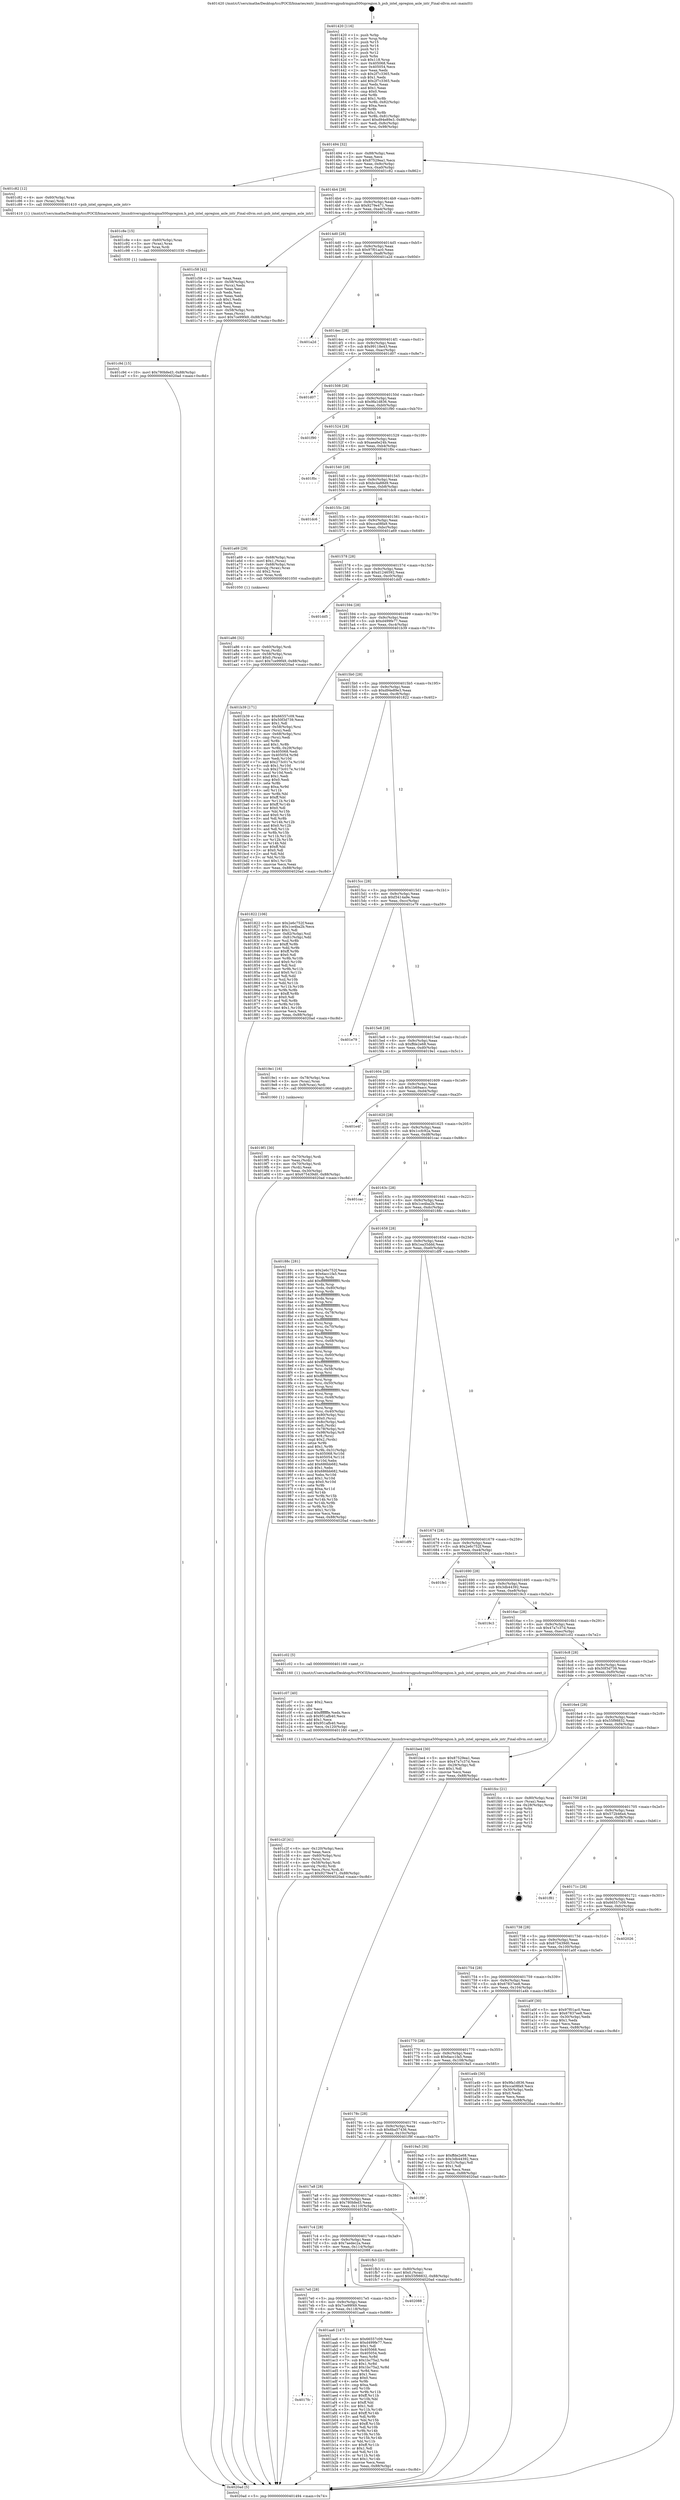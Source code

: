digraph "0x401420" {
  label = "0x401420 (/mnt/c/Users/mathe/Desktop/tcc/POCII/binaries/extr_linuxdriversgpudrmgma500opregion.h_psb_intel_opregion_asle_intr_Final-ollvm.out::main(0))"
  labelloc = "t"
  node[shape=record]

  Entry [label="",width=0.3,height=0.3,shape=circle,fillcolor=black,style=filled]
  "0x401494" [label="{
     0x401494 [32]\l
     | [instrs]\l
     &nbsp;&nbsp;0x401494 \<+6\>: mov -0x88(%rbp),%eax\l
     &nbsp;&nbsp;0x40149a \<+2\>: mov %eax,%ecx\l
     &nbsp;&nbsp;0x40149c \<+6\>: sub $0x87529ea1,%ecx\l
     &nbsp;&nbsp;0x4014a2 \<+6\>: mov %eax,-0x9c(%rbp)\l
     &nbsp;&nbsp;0x4014a8 \<+6\>: mov %ecx,-0xa0(%rbp)\l
     &nbsp;&nbsp;0x4014ae \<+6\>: je 0000000000401c82 \<main+0x862\>\l
  }"]
  "0x401c82" [label="{
     0x401c82 [12]\l
     | [instrs]\l
     &nbsp;&nbsp;0x401c82 \<+4\>: mov -0x60(%rbp),%rax\l
     &nbsp;&nbsp;0x401c86 \<+3\>: mov (%rax),%rdi\l
     &nbsp;&nbsp;0x401c89 \<+5\>: call 0000000000401410 \<psb_intel_opregion_asle_intr\>\l
     | [calls]\l
     &nbsp;&nbsp;0x401410 \{1\} (/mnt/c/Users/mathe/Desktop/tcc/POCII/binaries/extr_linuxdriversgpudrmgma500opregion.h_psb_intel_opregion_asle_intr_Final-ollvm.out::psb_intel_opregion_asle_intr)\l
  }"]
  "0x4014b4" [label="{
     0x4014b4 [28]\l
     | [instrs]\l
     &nbsp;&nbsp;0x4014b4 \<+5\>: jmp 00000000004014b9 \<main+0x99\>\l
     &nbsp;&nbsp;0x4014b9 \<+6\>: mov -0x9c(%rbp),%eax\l
     &nbsp;&nbsp;0x4014bf \<+5\>: sub $0x9279e471,%eax\l
     &nbsp;&nbsp;0x4014c4 \<+6\>: mov %eax,-0xa4(%rbp)\l
     &nbsp;&nbsp;0x4014ca \<+6\>: je 0000000000401c58 \<main+0x838\>\l
  }"]
  Exit [label="",width=0.3,height=0.3,shape=circle,fillcolor=black,style=filled,peripheries=2]
  "0x401c58" [label="{
     0x401c58 [42]\l
     | [instrs]\l
     &nbsp;&nbsp;0x401c58 \<+2\>: xor %eax,%eax\l
     &nbsp;&nbsp;0x401c5a \<+4\>: mov -0x58(%rbp),%rcx\l
     &nbsp;&nbsp;0x401c5e \<+2\>: mov (%rcx),%edx\l
     &nbsp;&nbsp;0x401c60 \<+2\>: mov %eax,%esi\l
     &nbsp;&nbsp;0x401c62 \<+2\>: sub %edx,%esi\l
     &nbsp;&nbsp;0x401c64 \<+2\>: mov %eax,%edx\l
     &nbsp;&nbsp;0x401c66 \<+3\>: sub $0x1,%edx\l
     &nbsp;&nbsp;0x401c69 \<+2\>: add %edx,%esi\l
     &nbsp;&nbsp;0x401c6b \<+2\>: sub %esi,%eax\l
     &nbsp;&nbsp;0x401c6d \<+4\>: mov -0x58(%rbp),%rcx\l
     &nbsp;&nbsp;0x401c71 \<+2\>: mov %eax,(%rcx)\l
     &nbsp;&nbsp;0x401c73 \<+10\>: movl $0x7ce99f49,-0x88(%rbp)\l
     &nbsp;&nbsp;0x401c7d \<+5\>: jmp 00000000004020ad \<main+0xc8d\>\l
  }"]
  "0x4014d0" [label="{
     0x4014d0 [28]\l
     | [instrs]\l
     &nbsp;&nbsp;0x4014d0 \<+5\>: jmp 00000000004014d5 \<main+0xb5\>\l
     &nbsp;&nbsp;0x4014d5 \<+6\>: mov -0x9c(%rbp),%eax\l
     &nbsp;&nbsp;0x4014db \<+5\>: sub $0x97f01ac0,%eax\l
     &nbsp;&nbsp;0x4014e0 \<+6\>: mov %eax,-0xa8(%rbp)\l
     &nbsp;&nbsp;0x4014e6 \<+6\>: je 0000000000401a2d \<main+0x60d\>\l
  }"]
  "0x401c9d" [label="{
     0x401c9d [15]\l
     | [instrs]\l
     &nbsp;&nbsp;0x401c9d \<+10\>: movl $0x780bfed3,-0x88(%rbp)\l
     &nbsp;&nbsp;0x401ca7 \<+5\>: jmp 00000000004020ad \<main+0xc8d\>\l
  }"]
  "0x401a2d" [label="{
     0x401a2d\l
  }", style=dashed]
  "0x4014ec" [label="{
     0x4014ec [28]\l
     | [instrs]\l
     &nbsp;&nbsp;0x4014ec \<+5\>: jmp 00000000004014f1 \<main+0xd1\>\l
     &nbsp;&nbsp;0x4014f1 \<+6\>: mov -0x9c(%rbp),%eax\l
     &nbsp;&nbsp;0x4014f7 \<+5\>: sub $0x99118e43,%eax\l
     &nbsp;&nbsp;0x4014fc \<+6\>: mov %eax,-0xac(%rbp)\l
     &nbsp;&nbsp;0x401502 \<+6\>: je 0000000000401d07 \<main+0x8e7\>\l
  }"]
  "0x401c8e" [label="{
     0x401c8e [15]\l
     | [instrs]\l
     &nbsp;&nbsp;0x401c8e \<+4\>: mov -0x60(%rbp),%rax\l
     &nbsp;&nbsp;0x401c92 \<+3\>: mov (%rax),%rax\l
     &nbsp;&nbsp;0x401c95 \<+3\>: mov %rax,%rdi\l
     &nbsp;&nbsp;0x401c98 \<+5\>: call 0000000000401030 \<free@plt\>\l
     | [calls]\l
     &nbsp;&nbsp;0x401030 \{1\} (unknown)\l
  }"]
  "0x401d07" [label="{
     0x401d07\l
  }", style=dashed]
  "0x401508" [label="{
     0x401508 [28]\l
     | [instrs]\l
     &nbsp;&nbsp;0x401508 \<+5\>: jmp 000000000040150d \<main+0xed\>\l
     &nbsp;&nbsp;0x40150d \<+6\>: mov -0x9c(%rbp),%eax\l
     &nbsp;&nbsp;0x401513 \<+5\>: sub $0x9fa1d836,%eax\l
     &nbsp;&nbsp;0x401518 \<+6\>: mov %eax,-0xb0(%rbp)\l
     &nbsp;&nbsp;0x40151e \<+6\>: je 0000000000401f90 \<main+0xb70\>\l
  }"]
  "0x401c2f" [label="{
     0x401c2f [41]\l
     | [instrs]\l
     &nbsp;&nbsp;0x401c2f \<+6\>: mov -0x120(%rbp),%ecx\l
     &nbsp;&nbsp;0x401c35 \<+3\>: imul %eax,%ecx\l
     &nbsp;&nbsp;0x401c38 \<+4\>: mov -0x60(%rbp),%rsi\l
     &nbsp;&nbsp;0x401c3c \<+3\>: mov (%rsi),%rsi\l
     &nbsp;&nbsp;0x401c3f \<+4\>: mov -0x58(%rbp),%rdi\l
     &nbsp;&nbsp;0x401c43 \<+3\>: movslq (%rdi),%rdi\l
     &nbsp;&nbsp;0x401c46 \<+3\>: mov %ecx,(%rsi,%rdi,4)\l
     &nbsp;&nbsp;0x401c49 \<+10\>: movl $0x9279e471,-0x88(%rbp)\l
     &nbsp;&nbsp;0x401c53 \<+5\>: jmp 00000000004020ad \<main+0xc8d\>\l
  }"]
  "0x401f90" [label="{
     0x401f90\l
  }", style=dashed]
  "0x401524" [label="{
     0x401524 [28]\l
     | [instrs]\l
     &nbsp;&nbsp;0x401524 \<+5\>: jmp 0000000000401529 \<main+0x109\>\l
     &nbsp;&nbsp;0x401529 \<+6\>: mov -0x9c(%rbp),%eax\l
     &nbsp;&nbsp;0x40152f \<+5\>: sub $0xaea6e24b,%eax\l
     &nbsp;&nbsp;0x401534 \<+6\>: mov %eax,-0xb4(%rbp)\l
     &nbsp;&nbsp;0x40153a \<+6\>: je 0000000000401f0c \<main+0xaec\>\l
  }"]
  "0x401c07" [label="{
     0x401c07 [40]\l
     | [instrs]\l
     &nbsp;&nbsp;0x401c07 \<+5\>: mov $0x2,%ecx\l
     &nbsp;&nbsp;0x401c0c \<+1\>: cltd\l
     &nbsp;&nbsp;0x401c0d \<+2\>: idiv %ecx\l
     &nbsp;&nbsp;0x401c0f \<+6\>: imul $0xfffffffe,%edx,%ecx\l
     &nbsp;&nbsp;0x401c15 \<+6\>: sub $0x951afb40,%ecx\l
     &nbsp;&nbsp;0x401c1b \<+3\>: add $0x1,%ecx\l
     &nbsp;&nbsp;0x401c1e \<+6\>: add $0x951afb40,%ecx\l
     &nbsp;&nbsp;0x401c24 \<+6\>: mov %ecx,-0x120(%rbp)\l
     &nbsp;&nbsp;0x401c2a \<+5\>: call 0000000000401160 \<next_i\>\l
     | [calls]\l
     &nbsp;&nbsp;0x401160 \{1\} (/mnt/c/Users/mathe/Desktop/tcc/POCII/binaries/extr_linuxdriversgpudrmgma500opregion.h_psb_intel_opregion_asle_intr_Final-ollvm.out::next_i)\l
  }"]
  "0x401f0c" [label="{
     0x401f0c\l
  }", style=dashed]
  "0x401540" [label="{
     0x401540 [28]\l
     | [instrs]\l
     &nbsp;&nbsp;0x401540 \<+5\>: jmp 0000000000401545 \<main+0x125\>\l
     &nbsp;&nbsp;0x401545 \<+6\>: mov -0x9c(%rbp),%eax\l
     &nbsp;&nbsp;0x40154b \<+5\>: sub $0xbc4a88d9,%eax\l
     &nbsp;&nbsp;0x401550 \<+6\>: mov %eax,-0xb8(%rbp)\l
     &nbsp;&nbsp;0x401556 \<+6\>: je 0000000000401dc6 \<main+0x9a6\>\l
  }"]
  "0x4017fc" [label="{
     0x4017fc\l
  }", style=dashed]
  "0x401dc6" [label="{
     0x401dc6\l
  }", style=dashed]
  "0x40155c" [label="{
     0x40155c [28]\l
     | [instrs]\l
     &nbsp;&nbsp;0x40155c \<+5\>: jmp 0000000000401561 \<main+0x141\>\l
     &nbsp;&nbsp;0x401561 \<+6\>: mov -0x9c(%rbp),%eax\l
     &nbsp;&nbsp;0x401567 \<+5\>: sub $0xcca08fa9,%eax\l
     &nbsp;&nbsp;0x40156c \<+6\>: mov %eax,-0xbc(%rbp)\l
     &nbsp;&nbsp;0x401572 \<+6\>: je 0000000000401a69 \<main+0x649\>\l
  }"]
  "0x401aa6" [label="{
     0x401aa6 [147]\l
     | [instrs]\l
     &nbsp;&nbsp;0x401aa6 \<+5\>: mov $0x66557c09,%eax\l
     &nbsp;&nbsp;0x401aab \<+5\>: mov $0xd499fe77,%ecx\l
     &nbsp;&nbsp;0x401ab0 \<+2\>: mov $0x1,%dl\l
     &nbsp;&nbsp;0x401ab2 \<+7\>: mov 0x405068,%esi\l
     &nbsp;&nbsp;0x401ab9 \<+7\>: mov 0x405054,%edi\l
     &nbsp;&nbsp;0x401ac0 \<+3\>: mov %esi,%r8d\l
     &nbsp;&nbsp;0x401ac3 \<+7\>: sub $0x1bc75a2,%r8d\l
     &nbsp;&nbsp;0x401aca \<+4\>: sub $0x1,%r8d\l
     &nbsp;&nbsp;0x401ace \<+7\>: add $0x1bc75a2,%r8d\l
     &nbsp;&nbsp;0x401ad5 \<+4\>: imul %r8d,%esi\l
     &nbsp;&nbsp;0x401ad9 \<+3\>: and $0x1,%esi\l
     &nbsp;&nbsp;0x401adc \<+3\>: cmp $0x0,%esi\l
     &nbsp;&nbsp;0x401adf \<+4\>: sete %r9b\l
     &nbsp;&nbsp;0x401ae3 \<+3\>: cmp $0xa,%edi\l
     &nbsp;&nbsp;0x401ae6 \<+4\>: setl %r10b\l
     &nbsp;&nbsp;0x401aea \<+3\>: mov %r9b,%r11b\l
     &nbsp;&nbsp;0x401aed \<+4\>: xor $0xff,%r11b\l
     &nbsp;&nbsp;0x401af1 \<+3\>: mov %r10b,%bl\l
     &nbsp;&nbsp;0x401af4 \<+3\>: xor $0xff,%bl\l
     &nbsp;&nbsp;0x401af7 \<+3\>: xor $0x1,%dl\l
     &nbsp;&nbsp;0x401afa \<+3\>: mov %r11b,%r14b\l
     &nbsp;&nbsp;0x401afd \<+4\>: and $0xff,%r14b\l
     &nbsp;&nbsp;0x401b01 \<+3\>: and %dl,%r9b\l
     &nbsp;&nbsp;0x401b04 \<+3\>: mov %bl,%r15b\l
     &nbsp;&nbsp;0x401b07 \<+4\>: and $0xff,%r15b\l
     &nbsp;&nbsp;0x401b0b \<+3\>: and %dl,%r10b\l
     &nbsp;&nbsp;0x401b0e \<+3\>: or %r9b,%r14b\l
     &nbsp;&nbsp;0x401b11 \<+3\>: or %r10b,%r15b\l
     &nbsp;&nbsp;0x401b14 \<+3\>: xor %r15b,%r14b\l
     &nbsp;&nbsp;0x401b17 \<+3\>: or %bl,%r11b\l
     &nbsp;&nbsp;0x401b1a \<+4\>: xor $0xff,%r11b\l
     &nbsp;&nbsp;0x401b1e \<+3\>: or $0x1,%dl\l
     &nbsp;&nbsp;0x401b21 \<+3\>: and %dl,%r11b\l
     &nbsp;&nbsp;0x401b24 \<+3\>: or %r11b,%r14b\l
     &nbsp;&nbsp;0x401b27 \<+4\>: test $0x1,%r14b\l
     &nbsp;&nbsp;0x401b2b \<+3\>: cmovne %ecx,%eax\l
     &nbsp;&nbsp;0x401b2e \<+6\>: mov %eax,-0x88(%rbp)\l
     &nbsp;&nbsp;0x401b34 \<+5\>: jmp 00000000004020ad \<main+0xc8d\>\l
  }"]
  "0x401a69" [label="{
     0x401a69 [29]\l
     | [instrs]\l
     &nbsp;&nbsp;0x401a69 \<+4\>: mov -0x68(%rbp),%rax\l
     &nbsp;&nbsp;0x401a6d \<+6\>: movl $0x1,(%rax)\l
     &nbsp;&nbsp;0x401a73 \<+4\>: mov -0x68(%rbp),%rax\l
     &nbsp;&nbsp;0x401a77 \<+3\>: movslq (%rax),%rax\l
     &nbsp;&nbsp;0x401a7a \<+4\>: shl $0x2,%rax\l
     &nbsp;&nbsp;0x401a7e \<+3\>: mov %rax,%rdi\l
     &nbsp;&nbsp;0x401a81 \<+5\>: call 0000000000401050 \<malloc@plt\>\l
     | [calls]\l
     &nbsp;&nbsp;0x401050 \{1\} (unknown)\l
  }"]
  "0x401578" [label="{
     0x401578 [28]\l
     | [instrs]\l
     &nbsp;&nbsp;0x401578 \<+5\>: jmp 000000000040157d \<main+0x15d\>\l
     &nbsp;&nbsp;0x40157d \<+6\>: mov -0x9c(%rbp),%eax\l
     &nbsp;&nbsp;0x401583 \<+5\>: sub $0xd1246592,%eax\l
     &nbsp;&nbsp;0x401588 \<+6\>: mov %eax,-0xc0(%rbp)\l
     &nbsp;&nbsp;0x40158e \<+6\>: je 0000000000401dd5 \<main+0x9b5\>\l
  }"]
  "0x4017e0" [label="{
     0x4017e0 [28]\l
     | [instrs]\l
     &nbsp;&nbsp;0x4017e0 \<+5\>: jmp 00000000004017e5 \<main+0x3c5\>\l
     &nbsp;&nbsp;0x4017e5 \<+6\>: mov -0x9c(%rbp),%eax\l
     &nbsp;&nbsp;0x4017eb \<+5\>: sub $0x7ce99f49,%eax\l
     &nbsp;&nbsp;0x4017f0 \<+6\>: mov %eax,-0x118(%rbp)\l
     &nbsp;&nbsp;0x4017f6 \<+6\>: je 0000000000401aa6 \<main+0x686\>\l
  }"]
  "0x401dd5" [label="{
     0x401dd5\l
  }", style=dashed]
  "0x401594" [label="{
     0x401594 [28]\l
     | [instrs]\l
     &nbsp;&nbsp;0x401594 \<+5\>: jmp 0000000000401599 \<main+0x179\>\l
     &nbsp;&nbsp;0x401599 \<+6\>: mov -0x9c(%rbp),%eax\l
     &nbsp;&nbsp;0x40159f \<+5\>: sub $0xd499fe77,%eax\l
     &nbsp;&nbsp;0x4015a4 \<+6\>: mov %eax,-0xc4(%rbp)\l
     &nbsp;&nbsp;0x4015aa \<+6\>: je 0000000000401b39 \<main+0x719\>\l
  }"]
  "0x402088" [label="{
     0x402088\l
  }", style=dashed]
  "0x401b39" [label="{
     0x401b39 [171]\l
     | [instrs]\l
     &nbsp;&nbsp;0x401b39 \<+5\>: mov $0x66557c09,%eax\l
     &nbsp;&nbsp;0x401b3e \<+5\>: mov $0x50f3d739,%ecx\l
     &nbsp;&nbsp;0x401b43 \<+2\>: mov $0x1,%dl\l
     &nbsp;&nbsp;0x401b45 \<+4\>: mov -0x58(%rbp),%rsi\l
     &nbsp;&nbsp;0x401b49 \<+2\>: mov (%rsi),%edi\l
     &nbsp;&nbsp;0x401b4b \<+4\>: mov -0x68(%rbp),%rsi\l
     &nbsp;&nbsp;0x401b4f \<+2\>: cmp (%rsi),%edi\l
     &nbsp;&nbsp;0x401b51 \<+4\>: setl %r8b\l
     &nbsp;&nbsp;0x401b55 \<+4\>: and $0x1,%r8b\l
     &nbsp;&nbsp;0x401b59 \<+4\>: mov %r8b,-0x29(%rbp)\l
     &nbsp;&nbsp;0x401b5d \<+7\>: mov 0x405068,%edi\l
     &nbsp;&nbsp;0x401b64 \<+8\>: mov 0x405054,%r9d\l
     &nbsp;&nbsp;0x401b6c \<+3\>: mov %edi,%r10d\l
     &nbsp;&nbsp;0x401b6f \<+7\>: add $0x273c017e,%r10d\l
     &nbsp;&nbsp;0x401b76 \<+4\>: sub $0x1,%r10d\l
     &nbsp;&nbsp;0x401b7a \<+7\>: sub $0x273c017e,%r10d\l
     &nbsp;&nbsp;0x401b81 \<+4\>: imul %r10d,%edi\l
     &nbsp;&nbsp;0x401b85 \<+3\>: and $0x1,%edi\l
     &nbsp;&nbsp;0x401b88 \<+3\>: cmp $0x0,%edi\l
     &nbsp;&nbsp;0x401b8b \<+4\>: sete %r8b\l
     &nbsp;&nbsp;0x401b8f \<+4\>: cmp $0xa,%r9d\l
     &nbsp;&nbsp;0x401b93 \<+4\>: setl %r11b\l
     &nbsp;&nbsp;0x401b97 \<+3\>: mov %r8b,%bl\l
     &nbsp;&nbsp;0x401b9a \<+3\>: xor $0xff,%bl\l
     &nbsp;&nbsp;0x401b9d \<+3\>: mov %r11b,%r14b\l
     &nbsp;&nbsp;0x401ba0 \<+4\>: xor $0xff,%r14b\l
     &nbsp;&nbsp;0x401ba4 \<+3\>: xor $0x0,%dl\l
     &nbsp;&nbsp;0x401ba7 \<+3\>: mov %bl,%r15b\l
     &nbsp;&nbsp;0x401baa \<+4\>: and $0x0,%r15b\l
     &nbsp;&nbsp;0x401bae \<+3\>: and %dl,%r8b\l
     &nbsp;&nbsp;0x401bb1 \<+3\>: mov %r14b,%r12b\l
     &nbsp;&nbsp;0x401bb4 \<+4\>: and $0x0,%r12b\l
     &nbsp;&nbsp;0x401bb8 \<+3\>: and %dl,%r11b\l
     &nbsp;&nbsp;0x401bbb \<+3\>: or %r8b,%r15b\l
     &nbsp;&nbsp;0x401bbe \<+3\>: or %r11b,%r12b\l
     &nbsp;&nbsp;0x401bc1 \<+3\>: xor %r12b,%r15b\l
     &nbsp;&nbsp;0x401bc4 \<+3\>: or %r14b,%bl\l
     &nbsp;&nbsp;0x401bc7 \<+3\>: xor $0xff,%bl\l
     &nbsp;&nbsp;0x401bca \<+3\>: or $0x0,%dl\l
     &nbsp;&nbsp;0x401bcd \<+2\>: and %dl,%bl\l
     &nbsp;&nbsp;0x401bcf \<+3\>: or %bl,%r15b\l
     &nbsp;&nbsp;0x401bd2 \<+4\>: test $0x1,%r15b\l
     &nbsp;&nbsp;0x401bd6 \<+3\>: cmovne %ecx,%eax\l
     &nbsp;&nbsp;0x401bd9 \<+6\>: mov %eax,-0x88(%rbp)\l
     &nbsp;&nbsp;0x401bdf \<+5\>: jmp 00000000004020ad \<main+0xc8d\>\l
  }"]
  "0x4015b0" [label="{
     0x4015b0 [28]\l
     | [instrs]\l
     &nbsp;&nbsp;0x4015b0 \<+5\>: jmp 00000000004015b5 \<main+0x195\>\l
     &nbsp;&nbsp;0x4015b5 \<+6\>: mov -0x9c(%rbp),%eax\l
     &nbsp;&nbsp;0x4015bb \<+5\>: sub $0xd94e89e3,%eax\l
     &nbsp;&nbsp;0x4015c0 \<+6\>: mov %eax,-0xc8(%rbp)\l
     &nbsp;&nbsp;0x4015c6 \<+6\>: je 0000000000401822 \<main+0x402\>\l
  }"]
  "0x4017c4" [label="{
     0x4017c4 [28]\l
     | [instrs]\l
     &nbsp;&nbsp;0x4017c4 \<+5\>: jmp 00000000004017c9 \<main+0x3a9\>\l
     &nbsp;&nbsp;0x4017c9 \<+6\>: mov -0x9c(%rbp),%eax\l
     &nbsp;&nbsp;0x4017cf \<+5\>: sub $0x7aedec2a,%eax\l
     &nbsp;&nbsp;0x4017d4 \<+6\>: mov %eax,-0x114(%rbp)\l
     &nbsp;&nbsp;0x4017da \<+6\>: je 0000000000402088 \<main+0xc68\>\l
  }"]
  "0x401822" [label="{
     0x401822 [106]\l
     | [instrs]\l
     &nbsp;&nbsp;0x401822 \<+5\>: mov $0x2e6c752f,%eax\l
     &nbsp;&nbsp;0x401827 \<+5\>: mov $0x1ce4ba2b,%ecx\l
     &nbsp;&nbsp;0x40182c \<+2\>: mov $0x1,%dl\l
     &nbsp;&nbsp;0x40182e \<+7\>: mov -0x82(%rbp),%sil\l
     &nbsp;&nbsp;0x401835 \<+7\>: mov -0x81(%rbp),%dil\l
     &nbsp;&nbsp;0x40183c \<+3\>: mov %sil,%r8b\l
     &nbsp;&nbsp;0x40183f \<+4\>: xor $0xff,%r8b\l
     &nbsp;&nbsp;0x401843 \<+3\>: mov %dil,%r9b\l
     &nbsp;&nbsp;0x401846 \<+4\>: xor $0xff,%r9b\l
     &nbsp;&nbsp;0x40184a \<+3\>: xor $0x0,%dl\l
     &nbsp;&nbsp;0x40184d \<+3\>: mov %r8b,%r10b\l
     &nbsp;&nbsp;0x401850 \<+4\>: and $0x0,%r10b\l
     &nbsp;&nbsp;0x401854 \<+3\>: and %dl,%sil\l
     &nbsp;&nbsp;0x401857 \<+3\>: mov %r9b,%r11b\l
     &nbsp;&nbsp;0x40185a \<+4\>: and $0x0,%r11b\l
     &nbsp;&nbsp;0x40185e \<+3\>: and %dl,%dil\l
     &nbsp;&nbsp;0x401861 \<+3\>: or %sil,%r10b\l
     &nbsp;&nbsp;0x401864 \<+3\>: or %dil,%r11b\l
     &nbsp;&nbsp;0x401867 \<+3\>: xor %r11b,%r10b\l
     &nbsp;&nbsp;0x40186a \<+3\>: or %r9b,%r8b\l
     &nbsp;&nbsp;0x40186d \<+4\>: xor $0xff,%r8b\l
     &nbsp;&nbsp;0x401871 \<+3\>: or $0x0,%dl\l
     &nbsp;&nbsp;0x401874 \<+3\>: and %dl,%r8b\l
     &nbsp;&nbsp;0x401877 \<+3\>: or %r8b,%r10b\l
     &nbsp;&nbsp;0x40187a \<+4\>: test $0x1,%r10b\l
     &nbsp;&nbsp;0x40187e \<+3\>: cmovne %ecx,%eax\l
     &nbsp;&nbsp;0x401881 \<+6\>: mov %eax,-0x88(%rbp)\l
     &nbsp;&nbsp;0x401887 \<+5\>: jmp 00000000004020ad \<main+0xc8d\>\l
  }"]
  "0x4015cc" [label="{
     0x4015cc [28]\l
     | [instrs]\l
     &nbsp;&nbsp;0x4015cc \<+5\>: jmp 00000000004015d1 \<main+0x1b1\>\l
     &nbsp;&nbsp;0x4015d1 \<+6\>: mov -0x9c(%rbp),%eax\l
     &nbsp;&nbsp;0x4015d7 \<+5\>: sub $0xf3414a9e,%eax\l
     &nbsp;&nbsp;0x4015dc \<+6\>: mov %eax,-0xcc(%rbp)\l
     &nbsp;&nbsp;0x4015e2 \<+6\>: je 0000000000401e79 \<main+0xa59\>\l
  }"]
  "0x4020ad" [label="{
     0x4020ad [5]\l
     | [instrs]\l
     &nbsp;&nbsp;0x4020ad \<+5\>: jmp 0000000000401494 \<main+0x74\>\l
  }"]
  "0x401420" [label="{
     0x401420 [116]\l
     | [instrs]\l
     &nbsp;&nbsp;0x401420 \<+1\>: push %rbp\l
     &nbsp;&nbsp;0x401421 \<+3\>: mov %rsp,%rbp\l
     &nbsp;&nbsp;0x401424 \<+2\>: push %r15\l
     &nbsp;&nbsp;0x401426 \<+2\>: push %r14\l
     &nbsp;&nbsp;0x401428 \<+2\>: push %r13\l
     &nbsp;&nbsp;0x40142a \<+2\>: push %r12\l
     &nbsp;&nbsp;0x40142c \<+1\>: push %rbx\l
     &nbsp;&nbsp;0x40142d \<+7\>: sub $0x118,%rsp\l
     &nbsp;&nbsp;0x401434 \<+7\>: mov 0x405068,%eax\l
     &nbsp;&nbsp;0x40143b \<+7\>: mov 0x405054,%ecx\l
     &nbsp;&nbsp;0x401442 \<+2\>: mov %eax,%edx\l
     &nbsp;&nbsp;0x401444 \<+6\>: sub $0x2f7c3365,%edx\l
     &nbsp;&nbsp;0x40144a \<+3\>: sub $0x1,%edx\l
     &nbsp;&nbsp;0x40144d \<+6\>: add $0x2f7c3365,%edx\l
     &nbsp;&nbsp;0x401453 \<+3\>: imul %edx,%eax\l
     &nbsp;&nbsp;0x401456 \<+3\>: and $0x1,%eax\l
     &nbsp;&nbsp;0x401459 \<+3\>: cmp $0x0,%eax\l
     &nbsp;&nbsp;0x40145c \<+4\>: sete %r8b\l
     &nbsp;&nbsp;0x401460 \<+4\>: and $0x1,%r8b\l
     &nbsp;&nbsp;0x401464 \<+7\>: mov %r8b,-0x82(%rbp)\l
     &nbsp;&nbsp;0x40146b \<+3\>: cmp $0xa,%ecx\l
     &nbsp;&nbsp;0x40146e \<+4\>: setl %r8b\l
     &nbsp;&nbsp;0x401472 \<+4\>: and $0x1,%r8b\l
     &nbsp;&nbsp;0x401476 \<+7\>: mov %r8b,-0x81(%rbp)\l
     &nbsp;&nbsp;0x40147d \<+10\>: movl $0xd94e89e3,-0x88(%rbp)\l
     &nbsp;&nbsp;0x401487 \<+6\>: mov %edi,-0x8c(%rbp)\l
     &nbsp;&nbsp;0x40148d \<+7\>: mov %rsi,-0x98(%rbp)\l
  }"]
  "0x401fb3" [label="{
     0x401fb3 [25]\l
     | [instrs]\l
     &nbsp;&nbsp;0x401fb3 \<+4\>: mov -0x80(%rbp),%rax\l
     &nbsp;&nbsp;0x401fb7 \<+6\>: movl $0x0,(%rax)\l
     &nbsp;&nbsp;0x401fbd \<+10\>: movl $0x55f98832,-0x88(%rbp)\l
     &nbsp;&nbsp;0x401fc7 \<+5\>: jmp 00000000004020ad \<main+0xc8d\>\l
  }"]
  "0x401e79" [label="{
     0x401e79\l
  }", style=dashed]
  "0x4015e8" [label="{
     0x4015e8 [28]\l
     | [instrs]\l
     &nbsp;&nbsp;0x4015e8 \<+5\>: jmp 00000000004015ed \<main+0x1cd\>\l
     &nbsp;&nbsp;0x4015ed \<+6\>: mov -0x9c(%rbp),%eax\l
     &nbsp;&nbsp;0x4015f3 \<+5\>: sub $0xffde2e68,%eax\l
     &nbsp;&nbsp;0x4015f8 \<+6\>: mov %eax,-0xd0(%rbp)\l
     &nbsp;&nbsp;0x4015fe \<+6\>: je 00000000004019e1 \<main+0x5c1\>\l
  }"]
  "0x4017a8" [label="{
     0x4017a8 [28]\l
     | [instrs]\l
     &nbsp;&nbsp;0x4017a8 \<+5\>: jmp 00000000004017ad \<main+0x38d\>\l
     &nbsp;&nbsp;0x4017ad \<+6\>: mov -0x9c(%rbp),%eax\l
     &nbsp;&nbsp;0x4017b3 \<+5\>: sub $0x780bfed3,%eax\l
     &nbsp;&nbsp;0x4017b8 \<+6\>: mov %eax,-0x110(%rbp)\l
     &nbsp;&nbsp;0x4017be \<+6\>: je 0000000000401fb3 \<main+0xb93\>\l
  }"]
  "0x4019e1" [label="{
     0x4019e1 [16]\l
     | [instrs]\l
     &nbsp;&nbsp;0x4019e1 \<+4\>: mov -0x78(%rbp),%rax\l
     &nbsp;&nbsp;0x4019e5 \<+3\>: mov (%rax),%rax\l
     &nbsp;&nbsp;0x4019e8 \<+4\>: mov 0x8(%rax),%rdi\l
     &nbsp;&nbsp;0x4019ec \<+5\>: call 0000000000401060 \<atoi@plt\>\l
     | [calls]\l
     &nbsp;&nbsp;0x401060 \{1\} (unknown)\l
  }"]
  "0x401604" [label="{
     0x401604 [28]\l
     | [instrs]\l
     &nbsp;&nbsp;0x401604 \<+5\>: jmp 0000000000401609 \<main+0x1e9\>\l
     &nbsp;&nbsp;0x401609 \<+6\>: mov -0x9c(%rbp),%eax\l
     &nbsp;&nbsp;0x40160f \<+5\>: sub $0x1b69aacc,%eax\l
     &nbsp;&nbsp;0x401614 \<+6\>: mov %eax,-0xd4(%rbp)\l
     &nbsp;&nbsp;0x40161a \<+6\>: je 0000000000401e4f \<main+0xa2f\>\l
  }"]
  "0x401f9f" [label="{
     0x401f9f\l
  }", style=dashed]
  "0x401e4f" [label="{
     0x401e4f\l
  }", style=dashed]
  "0x401620" [label="{
     0x401620 [28]\l
     | [instrs]\l
     &nbsp;&nbsp;0x401620 \<+5\>: jmp 0000000000401625 \<main+0x205\>\l
     &nbsp;&nbsp;0x401625 \<+6\>: mov -0x9c(%rbp),%eax\l
     &nbsp;&nbsp;0x40162b \<+5\>: sub $0x1ccfc92a,%eax\l
     &nbsp;&nbsp;0x401630 \<+6\>: mov %eax,-0xd8(%rbp)\l
     &nbsp;&nbsp;0x401636 \<+6\>: je 0000000000401cac \<main+0x88c\>\l
  }"]
  "0x401a86" [label="{
     0x401a86 [32]\l
     | [instrs]\l
     &nbsp;&nbsp;0x401a86 \<+4\>: mov -0x60(%rbp),%rdi\l
     &nbsp;&nbsp;0x401a8a \<+3\>: mov %rax,(%rdi)\l
     &nbsp;&nbsp;0x401a8d \<+4\>: mov -0x58(%rbp),%rax\l
     &nbsp;&nbsp;0x401a91 \<+6\>: movl $0x0,(%rax)\l
     &nbsp;&nbsp;0x401a97 \<+10\>: movl $0x7ce99f49,-0x88(%rbp)\l
     &nbsp;&nbsp;0x401aa1 \<+5\>: jmp 00000000004020ad \<main+0xc8d\>\l
  }"]
  "0x401cac" [label="{
     0x401cac\l
  }", style=dashed]
  "0x40163c" [label="{
     0x40163c [28]\l
     | [instrs]\l
     &nbsp;&nbsp;0x40163c \<+5\>: jmp 0000000000401641 \<main+0x221\>\l
     &nbsp;&nbsp;0x401641 \<+6\>: mov -0x9c(%rbp),%eax\l
     &nbsp;&nbsp;0x401647 \<+5\>: sub $0x1ce4ba2b,%eax\l
     &nbsp;&nbsp;0x40164c \<+6\>: mov %eax,-0xdc(%rbp)\l
     &nbsp;&nbsp;0x401652 \<+6\>: je 000000000040188c \<main+0x46c\>\l
  }"]
  "0x4019f1" [label="{
     0x4019f1 [30]\l
     | [instrs]\l
     &nbsp;&nbsp;0x4019f1 \<+4\>: mov -0x70(%rbp),%rdi\l
     &nbsp;&nbsp;0x4019f5 \<+2\>: mov %eax,(%rdi)\l
     &nbsp;&nbsp;0x4019f7 \<+4\>: mov -0x70(%rbp),%rdi\l
     &nbsp;&nbsp;0x4019fb \<+2\>: mov (%rdi),%eax\l
     &nbsp;&nbsp;0x4019fd \<+3\>: mov %eax,-0x30(%rbp)\l
     &nbsp;&nbsp;0x401a00 \<+10\>: movl $0x675439d0,-0x88(%rbp)\l
     &nbsp;&nbsp;0x401a0a \<+5\>: jmp 00000000004020ad \<main+0xc8d\>\l
  }"]
  "0x40188c" [label="{
     0x40188c [281]\l
     | [instrs]\l
     &nbsp;&nbsp;0x40188c \<+5\>: mov $0x2e6c752f,%eax\l
     &nbsp;&nbsp;0x401891 \<+5\>: mov $0x6acc1fa5,%ecx\l
     &nbsp;&nbsp;0x401896 \<+3\>: mov %rsp,%rdx\l
     &nbsp;&nbsp;0x401899 \<+4\>: add $0xfffffffffffffff0,%rdx\l
     &nbsp;&nbsp;0x40189d \<+3\>: mov %rdx,%rsp\l
     &nbsp;&nbsp;0x4018a0 \<+4\>: mov %rdx,-0x80(%rbp)\l
     &nbsp;&nbsp;0x4018a4 \<+3\>: mov %rsp,%rdx\l
     &nbsp;&nbsp;0x4018a7 \<+4\>: add $0xfffffffffffffff0,%rdx\l
     &nbsp;&nbsp;0x4018ab \<+3\>: mov %rdx,%rsp\l
     &nbsp;&nbsp;0x4018ae \<+3\>: mov %rsp,%rsi\l
     &nbsp;&nbsp;0x4018b1 \<+4\>: add $0xfffffffffffffff0,%rsi\l
     &nbsp;&nbsp;0x4018b5 \<+3\>: mov %rsi,%rsp\l
     &nbsp;&nbsp;0x4018b8 \<+4\>: mov %rsi,-0x78(%rbp)\l
     &nbsp;&nbsp;0x4018bc \<+3\>: mov %rsp,%rsi\l
     &nbsp;&nbsp;0x4018bf \<+4\>: add $0xfffffffffffffff0,%rsi\l
     &nbsp;&nbsp;0x4018c3 \<+3\>: mov %rsi,%rsp\l
     &nbsp;&nbsp;0x4018c6 \<+4\>: mov %rsi,-0x70(%rbp)\l
     &nbsp;&nbsp;0x4018ca \<+3\>: mov %rsp,%rsi\l
     &nbsp;&nbsp;0x4018cd \<+4\>: add $0xfffffffffffffff0,%rsi\l
     &nbsp;&nbsp;0x4018d1 \<+3\>: mov %rsi,%rsp\l
     &nbsp;&nbsp;0x4018d4 \<+4\>: mov %rsi,-0x68(%rbp)\l
     &nbsp;&nbsp;0x4018d8 \<+3\>: mov %rsp,%rsi\l
     &nbsp;&nbsp;0x4018db \<+4\>: add $0xfffffffffffffff0,%rsi\l
     &nbsp;&nbsp;0x4018df \<+3\>: mov %rsi,%rsp\l
     &nbsp;&nbsp;0x4018e2 \<+4\>: mov %rsi,-0x60(%rbp)\l
     &nbsp;&nbsp;0x4018e6 \<+3\>: mov %rsp,%rsi\l
     &nbsp;&nbsp;0x4018e9 \<+4\>: add $0xfffffffffffffff0,%rsi\l
     &nbsp;&nbsp;0x4018ed \<+3\>: mov %rsi,%rsp\l
     &nbsp;&nbsp;0x4018f0 \<+4\>: mov %rsi,-0x58(%rbp)\l
     &nbsp;&nbsp;0x4018f4 \<+3\>: mov %rsp,%rsi\l
     &nbsp;&nbsp;0x4018f7 \<+4\>: add $0xfffffffffffffff0,%rsi\l
     &nbsp;&nbsp;0x4018fb \<+3\>: mov %rsi,%rsp\l
     &nbsp;&nbsp;0x4018fe \<+4\>: mov %rsi,-0x50(%rbp)\l
     &nbsp;&nbsp;0x401902 \<+3\>: mov %rsp,%rsi\l
     &nbsp;&nbsp;0x401905 \<+4\>: add $0xfffffffffffffff0,%rsi\l
     &nbsp;&nbsp;0x401909 \<+3\>: mov %rsi,%rsp\l
     &nbsp;&nbsp;0x40190c \<+4\>: mov %rsi,-0x48(%rbp)\l
     &nbsp;&nbsp;0x401910 \<+3\>: mov %rsp,%rsi\l
     &nbsp;&nbsp;0x401913 \<+4\>: add $0xfffffffffffffff0,%rsi\l
     &nbsp;&nbsp;0x401917 \<+3\>: mov %rsi,%rsp\l
     &nbsp;&nbsp;0x40191a \<+4\>: mov %rsi,-0x40(%rbp)\l
     &nbsp;&nbsp;0x40191e \<+4\>: mov -0x80(%rbp),%rsi\l
     &nbsp;&nbsp;0x401922 \<+6\>: movl $0x0,(%rsi)\l
     &nbsp;&nbsp;0x401928 \<+6\>: mov -0x8c(%rbp),%edi\l
     &nbsp;&nbsp;0x40192e \<+2\>: mov %edi,(%rdx)\l
     &nbsp;&nbsp;0x401930 \<+4\>: mov -0x78(%rbp),%rsi\l
     &nbsp;&nbsp;0x401934 \<+7\>: mov -0x98(%rbp),%r8\l
     &nbsp;&nbsp;0x40193b \<+3\>: mov %r8,(%rsi)\l
     &nbsp;&nbsp;0x40193e \<+3\>: cmpl $0x2,(%rdx)\l
     &nbsp;&nbsp;0x401941 \<+4\>: setne %r9b\l
     &nbsp;&nbsp;0x401945 \<+4\>: and $0x1,%r9b\l
     &nbsp;&nbsp;0x401949 \<+4\>: mov %r9b,-0x31(%rbp)\l
     &nbsp;&nbsp;0x40194d \<+8\>: mov 0x405068,%r10d\l
     &nbsp;&nbsp;0x401955 \<+8\>: mov 0x405054,%r11d\l
     &nbsp;&nbsp;0x40195d \<+3\>: mov %r10d,%ebx\l
     &nbsp;&nbsp;0x401960 \<+6\>: add $0x686bb682,%ebx\l
     &nbsp;&nbsp;0x401966 \<+3\>: sub $0x1,%ebx\l
     &nbsp;&nbsp;0x401969 \<+6\>: sub $0x686bb682,%ebx\l
     &nbsp;&nbsp;0x40196f \<+4\>: imul %ebx,%r10d\l
     &nbsp;&nbsp;0x401973 \<+4\>: and $0x1,%r10d\l
     &nbsp;&nbsp;0x401977 \<+4\>: cmp $0x0,%r10d\l
     &nbsp;&nbsp;0x40197b \<+4\>: sete %r9b\l
     &nbsp;&nbsp;0x40197f \<+4\>: cmp $0xa,%r11d\l
     &nbsp;&nbsp;0x401983 \<+4\>: setl %r14b\l
     &nbsp;&nbsp;0x401987 \<+3\>: mov %r9b,%r15b\l
     &nbsp;&nbsp;0x40198a \<+3\>: and %r14b,%r15b\l
     &nbsp;&nbsp;0x40198d \<+3\>: xor %r14b,%r9b\l
     &nbsp;&nbsp;0x401990 \<+3\>: or %r9b,%r15b\l
     &nbsp;&nbsp;0x401993 \<+4\>: test $0x1,%r15b\l
     &nbsp;&nbsp;0x401997 \<+3\>: cmovne %ecx,%eax\l
     &nbsp;&nbsp;0x40199a \<+6\>: mov %eax,-0x88(%rbp)\l
     &nbsp;&nbsp;0x4019a0 \<+5\>: jmp 00000000004020ad \<main+0xc8d\>\l
  }"]
  "0x401658" [label="{
     0x401658 [28]\l
     | [instrs]\l
     &nbsp;&nbsp;0x401658 \<+5\>: jmp 000000000040165d \<main+0x23d\>\l
     &nbsp;&nbsp;0x40165d \<+6\>: mov -0x9c(%rbp),%eax\l
     &nbsp;&nbsp;0x401663 \<+5\>: sub $0x1ea35ddd,%eax\l
     &nbsp;&nbsp;0x401668 \<+6\>: mov %eax,-0xe0(%rbp)\l
     &nbsp;&nbsp;0x40166e \<+6\>: je 0000000000401df9 \<main+0x9d9\>\l
  }"]
  "0x40178c" [label="{
     0x40178c [28]\l
     | [instrs]\l
     &nbsp;&nbsp;0x40178c \<+5\>: jmp 0000000000401791 \<main+0x371\>\l
     &nbsp;&nbsp;0x401791 \<+6\>: mov -0x9c(%rbp),%eax\l
     &nbsp;&nbsp;0x401797 \<+5\>: sub $0x6ba57436,%eax\l
     &nbsp;&nbsp;0x40179c \<+6\>: mov %eax,-0x10c(%rbp)\l
     &nbsp;&nbsp;0x4017a2 \<+6\>: je 0000000000401f9f \<main+0xb7f\>\l
  }"]
  "0x4019a5" [label="{
     0x4019a5 [30]\l
     | [instrs]\l
     &nbsp;&nbsp;0x4019a5 \<+5\>: mov $0xffde2e68,%eax\l
     &nbsp;&nbsp;0x4019aa \<+5\>: mov $0x3db44392,%ecx\l
     &nbsp;&nbsp;0x4019af \<+3\>: mov -0x31(%rbp),%dl\l
     &nbsp;&nbsp;0x4019b2 \<+3\>: test $0x1,%dl\l
     &nbsp;&nbsp;0x4019b5 \<+3\>: cmovne %ecx,%eax\l
     &nbsp;&nbsp;0x4019b8 \<+6\>: mov %eax,-0x88(%rbp)\l
     &nbsp;&nbsp;0x4019be \<+5\>: jmp 00000000004020ad \<main+0xc8d\>\l
  }"]
  "0x401df9" [label="{
     0x401df9\l
  }", style=dashed]
  "0x401674" [label="{
     0x401674 [28]\l
     | [instrs]\l
     &nbsp;&nbsp;0x401674 \<+5\>: jmp 0000000000401679 \<main+0x259\>\l
     &nbsp;&nbsp;0x401679 \<+6\>: mov -0x9c(%rbp),%eax\l
     &nbsp;&nbsp;0x40167f \<+5\>: sub $0x2e6c752f,%eax\l
     &nbsp;&nbsp;0x401684 \<+6\>: mov %eax,-0xe4(%rbp)\l
     &nbsp;&nbsp;0x40168a \<+6\>: je 0000000000401fe1 \<main+0xbc1\>\l
  }"]
  "0x401770" [label="{
     0x401770 [28]\l
     | [instrs]\l
     &nbsp;&nbsp;0x401770 \<+5\>: jmp 0000000000401775 \<main+0x355\>\l
     &nbsp;&nbsp;0x401775 \<+6\>: mov -0x9c(%rbp),%eax\l
     &nbsp;&nbsp;0x40177b \<+5\>: sub $0x6acc1fa5,%eax\l
     &nbsp;&nbsp;0x401780 \<+6\>: mov %eax,-0x108(%rbp)\l
     &nbsp;&nbsp;0x401786 \<+6\>: je 00000000004019a5 \<main+0x585\>\l
  }"]
  "0x401fe1" [label="{
     0x401fe1\l
  }", style=dashed]
  "0x401690" [label="{
     0x401690 [28]\l
     | [instrs]\l
     &nbsp;&nbsp;0x401690 \<+5\>: jmp 0000000000401695 \<main+0x275\>\l
     &nbsp;&nbsp;0x401695 \<+6\>: mov -0x9c(%rbp),%eax\l
     &nbsp;&nbsp;0x40169b \<+5\>: sub $0x3db44392,%eax\l
     &nbsp;&nbsp;0x4016a0 \<+6\>: mov %eax,-0xe8(%rbp)\l
     &nbsp;&nbsp;0x4016a6 \<+6\>: je 00000000004019c3 \<main+0x5a3\>\l
  }"]
  "0x401a4b" [label="{
     0x401a4b [30]\l
     | [instrs]\l
     &nbsp;&nbsp;0x401a4b \<+5\>: mov $0x9fa1d836,%eax\l
     &nbsp;&nbsp;0x401a50 \<+5\>: mov $0xcca08fa9,%ecx\l
     &nbsp;&nbsp;0x401a55 \<+3\>: mov -0x30(%rbp),%edx\l
     &nbsp;&nbsp;0x401a58 \<+3\>: cmp $0x0,%edx\l
     &nbsp;&nbsp;0x401a5b \<+3\>: cmove %ecx,%eax\l
     &nbsp;&nbsp;0x401a5e \<+6\>: mov %eax,-0x88(%rbp)\l
     &nbsp;&nbsp;0x401a64 \<+5\>: jmp 00000000004020ad \<main+0xc8d\>\l
  }"]
  "0x4019c3" [label="{
     0x4019c3\l
  }", style=dashed]
  "0x4016ac" [label="{
     0x4016ac [28]\l
     | [instrs]\l
     &nbsp;&nbsp;0x4016ac \<+5\>: jmp 00000000004016b1 \<main+0x291\>\l
     &nbsp;&nbsp;0x4016b1 \<+6\>: mov -0x9c(%rbp),%eax\l
     &nbsp;&nbsp;0x4016b7 \<+5\>: sub $0x47a7c37d,%eax\l
     &nbsp;&nbsp;0x4016bc \<+6\>: mov %eax,-0xec(%rbp)\l
     &nbsp;&nbsp;0x4016c2 \<+6\>: je 0000000000401c02 \<main+0x7e2\>\l
  }"]
  "0x401754" [label="{
     0x401754 [28]\l
     | [instrs]\l
     &nbsp;&nbsp;0x401754 \<+5\>: jmp 0000000000401759 \<main+0x339\>\l
     &nbsp;&nbsp;0x401759 \<+6\>: mov -0x9c(%rbp),%eax\l
     &nbsp;&nbsp;0x40175f \<+5\>: sub $0x67837ee8,%eax\l
     &nbsp;&nbsp;0x401764 \<+6\>: mov %eax,-0x104(%rbp)\l
     &nbsp;&nbsp;0x40176a \<+6\>: je 0000000000401a4b \<main+0x62b\>\l
  }"]
  "0x401c02" [label="{
     0x401c02 [5]\l
     | [instrs]\l
     &nbsp;&nbsp;0x401c02 \<+5\>: call 0000000000401160 \<next_i\>\l
     | [calls]\l
     &nbsp;&nbsp;0x401160 \{1\} (/mnt/c/Users/mathe/Desktop/tcc/POCII/binaries/extr_linuxdriversgpudrmgma500opregion.h_psb_intel_opregion_asle_intr_Final-ollvm.out::next_i)\l
  }"]
  "0x4016c8" [label="{
     0x4016c8 [28]\l
     | [instrs]\l
     &nbsp;&nbsp;0x4016c8 \<+5\>: jmp 00000000004016cd \<main+0x2ad\>\l
     &nbsp;&nbsp;0x4016cd \<+6\>: mov -0x9c(%rbp),%eax\l
     &nbsp;&nbsp;0x4016d3 \<+5\>: sub $0x50f3d739,%eax\l
     &nbsp;&nbsp;0x4016d8 \<+6\>: mov %eax,-0xf0(%rbp)\l
     &nbsp;&nbsp;0x4016de \<+6\>: je 0000000000401be4 \<main+0x7c4\>\l
  }"]
  "0x401a0f" [label="{
     0x401a0f [30]\l
     | [instrs]\l
     &nbsp;&nbsp;0x401a0f \<+5\>: mov $0x97f01ac0,%eax\l
     &nbsp;&nbsp;0x401a14 \<+5\>: mov $0x67837ee8,%ecx\l
     &nbsp;&nbsp;0x401a19 \<+3\>: mov -0x30(%rbp),%edx\l
     &nbsp;&nbsp;0x401a1c \<+3\>: cmp $0x1,%edx\l
     &nbsp;&nbsp;0x401a1f \<+3\>: cmovl %ecx,%eax\l
     &nbsp;&nbsp;0x401a22 \<+6\>: mov %eax,-0x88(%rbp)\l
     &nbsp;&nbsp;0x401a28 \<+5\>: jmp 00000000004020ad \<main+0xc8d\>\l
  }"]
  "0x401be4" [label="{
     0x401be4 [30]\l
     | [instrs]\l
     &nbsp;&nbsp;0x401be4 \<+5\>: mov $0x87529ea1,%eax\l
     &nbsp;&nbsp;0x401be9 \<+5\>: mov $0x47a7c37d,%ecx\l
     &nbsp;&nbsp;0x401bee \<+3\>: mov -0x29(%rbp),%dl\l
     &nbsp;&nbsp;0x401bf1 \<+3\>: test $0x1,%dl\l
     &nbsp;&nbsp;0x401bf4 \<+3\>: cmovne %ecx,%eax\l
     &nbsp;&nbsp;0x401bf7 \<+6\>: mov %eax,-0x88(%rbp)\l
     &nbsp;&nbsp;0x401bfd \<+5\>: jmp 00000000004020ad \<main+0xc8d\>\l
  }"]
  "0x4016e4" [label="{
     0x4016e4 [28]\l
     | [instrs]\l
     &nbsp;&nbsp;0x4016e4 \<+5\>: jmp 00000000004016e9 \<main+0x2c9\>\l
     &nbsp;&nbsp;0x4016e9 \<+6\>: mov -0x9c(%rbp),%eax\l
     &nbsp;&nbsp;0x4016ef \<+5\>: sub $0x55f98832,%eax\l
     &nbsp;&nbsp;0x4016f4 \<+6\>: mov %eax,-0xf4(%rbp)\l
     &nbsp;&nbsp;0x4016fa \<+6\>: je 0000000000401fcc \<main+0xbac\>\l
  }"]
  "0x401738" [label="{
     0x401738 [28]\l
     | [instrs]\l
     &nbsp;&nbsp;0x401738 \<+5\>: jmp 000000000040173d \<main+0x31d\>\l
     &nbsp;&nbsp;0x40173d \<+6\>: mov -0x9c(%rbp),%eax\l
     &nbsp;&nbsp;0x401743 \<+5\>: sub $0x675439d0,%eax\l
     &nbsp;&nbsp;0x401748 \<+6\>: mov %eax,-0x100(%rbp)\l
     &nbsp;&nbsp;0x40174e \<+6\>: je 0000000000401a0f \<main+0x5ef\>\l
  }"]
  "0x401fcc" [label="{
     0x401fcc [21]\l
     | [instrs]\l
     &nbsp;&nbsp;0x401fcc \<+4\>: mov -0x80(%rbp),%rax\l
     &nbsp;&nbsp;0x401fd0 \<+2\>: mov (%rax),%eax\l
     &nbsp;&nbsp;0x401fd2 \<+4\>: lea -0x28(%rbp),%rsp\l
     &nbsp;&nbsp;0x401fd6 \<+1\>: pop %rbx\l
     &nbsp;&nbsp;0x401fd7 \<+2\>: pop %r12\l
     &nbsp;&nbsp;0x401fd9 \<+2\>: pop %r13\l
     &nbsp;&nbsp;0x401fdb \<+2\>: pop %r14\l
     &nbsp;&nbsp;0x401fdd \<+2\>: pop %r15\l
     &nbsp;&nbsp;0x401fdf \<+1\>: pop %rbp\l
     &nbsp;&nbsp;0x401fe0 \<+1\>: ret\l
  }"]
  "0x401700" [label="{
     0x401700 [28]\l
     | [instrs]\l
     &nbsp;&nbsp;0x401700 \<+5\>: jmp 0000000000401705 \<main+0x2e5\>\l
     &nbsp;&nbsp;0x401705 \<+6\>: mov -0x9c(%rbp),%eax\l
     &nbsp;&nbsp;0x40170b \<+5\>: sub $0x572b46a4,%eax\l
     &nbsp;&nbsp;0x401710 \<+6\>: mov %eax,-0xf8(%rbp)\l
     &nbsp;&nbsp;0x401716 \<+6\>: je 0000000000401f81 \<main+0xb61\>\l
  }"]
  "0x402026" [label="{
     0x402026\l
  }", style=dashed]
  "0x401f81" [label="{
     0x401f81\l
  }", style=dashed]
  "0x40171c" [label="{
     0x40171c [28]\l
     | [instrs]\l
     &nbsp;&nbsp;0x40171c \<+5\>: jmp 0000000000401721 \<main+0x301\>\l
     &nbsp;&nbsp;0x401721 \<+6\>: mov -0x9c(%rbp),%eax\l
     &nbsp;&nbsp;0x401727 \<+5\>: sub $0x66557c09,%eax\l
     &nbsp;&nbsp;0x40172c \<+6\>: mov %eax,-0xfc(%rbp)\l
     &nbsp;&nbsp;0x401732 \<+6\>: je 0000000000402026 \<main+0xc06\>\l
  }"]
  Entry -> "0x401420" [label=" 1"]
  "0x401494" -> "0x401c82" [label=" 1"]
  "0x401494" -> "0x4014b4" [label=" 17"]
  "0x401fcc" -> Exit [label=" 1"]
  "0x4014b4" -> "0x401c58" [label=" 1"]
  "0x4014b4" -> "0x4014d0" [label=" 16"]
  "0x401fb3" -> "0x4020ad" [label=" 1"]
  "0x4014d0" -> "0x401a2d" [label=" 0"]
  "0x4014d0" -> "0x4014ec" [label=" 16"]
  "0x401c9d" -> "0x4020ad" [label=" 1"]
  "0x4014ec" -> "0x401d07" [label=" 0"]
  "0x4014ec" -> "0x401508" [label=" 16"]
  "0x401c8e" -> "0x401c9d" [label=" 1"]
  "0x401508" -> "0x401f90" [label=" 0"]
  "0x401508" -> "0x401524" [label=" 16"]
  "0x401c82" -> "0x401c8e" [label=" 1"]
  "0x401524" -> "0x401f0c" [label=" 0"]
  "0x401524" -> "0x401540" [label=" 16"]
  "0x401c58" -> "0x4020ad" [label=" 1"]
  "0x401540" -> "0x401dc6" [label=" 0"]
  "0x401540" -> "0x40155c" [label=" 16"]
  "0x401c2f" -> "0x4020ad" [label=" 1"]
  "0x40155c" -> "0x401a69" [label=" 1"]
  "0x40155c" -> "0x401578" [label=" 15"]
  "0x401c07" -> "0x401c2f" [label=" 1"]
  "0x401578" -> "0x401dd5" [label=" 0"]
  "0x401578" -> "0x401594" [label=" 15"]
  "0x401be4" -> "0x4020ad" [label=" 2"]
  "0x401594" -> "0x401b39" [label=" 2"]
  "0x401594" -> "0x4015b0" [label=" 13"]
  "0x401b39" -> "0x4020ad" [label=" 2"]
  "0x4015b0" -> "0x401822" [label=" 1"]
  "0x4015b0" -> "0x4015cc" [label=" 12"]
  "0x401822" -> "0x4020ad" [label=" 1"]
  "0x401420" -> "0x401494" [label=" 1"]
  "0x4020ad" -> "0x401494" [label=" 17"]
  "0x4017e0" -> "0x4017fc" [label=" 0"]
  "0x4015cc" -> "0x401e79" [label=" 0"]
  "0x4015cc" -> "0x4015e8" [label=" 12"]
  "0x4017e0" -> "0x401aa6" [label=" 2"]
  "0x4015e8" -> "0x4019e1" [label=" 1"]
  "0x4015e8" -> "0x401604" [label=" 11"]
  "0x4017c4" -> "0x4017e0" [label=" 2"]
  "0x401604" -> "0x401e4f" [label=" 0"]
  "0x401604" -> "0x401620" [label=" 11"]
  "0x4017c4" -> "0x402088" [label=" 0"]
  "0x401620" -> "0x401cac" [label=" 0"]
  "0x401620" -> "0x40163c" [label=" 11"]
  "0x4017a8" -> "0x4017c4" [label=" 2"]
  "0x40163c" -> "0x40188c" [label=" 1"]
  "0x40163c" -> "0x401658" [label=" 10"]
  "0x4017a8" -> "0x401fb3" [label=" 1"]
  "0x40188c" -> "0x4020ad" [label=" 1"]
  "0x401c02" -> "0x401c07" [label=" 1"]
  "0x401658" -> "0x401df9" [label=" 0"]
  "0x401658" -> "0x401674" [label=" 10"]
  "0x40178c" -> "0x4017a8" [label=" 3"]
  "0x401674" -> "0x401fe1" [label=" 0"]
  "0x401674" -> "0x401690" [label=" 10"]
  "0x401aa6" -> "0x4020ad" [label=" 2"]
  "0x401690" -> "0x4019c3" [label=" 0"]
  "0x401690" -> "0x4016ac" [label=" 10"]
  "0x401a86" -> "0x4020ad" [label=" 1"]
  "0x4016ac" -> "0x401c02" [label=" 1"]
  "0x4016ac" -> "0x4016c8" [label=" 9"]
  "0x401a4b" -> "0x4020ad" [label=" 1"]
  "0x4016c8" -> "0x401be4" [label=" 2"]
  "0x4016c8" -> "0x4016e4" [label=" 7"]
  "0x401a0f" -> "0x4020ad" [label=" 1"]
  "0x4016e4" -> "0x401fcc" [label=" 1"]
  "0x4016e4" -> "0x401700" [label=" 6"]
  "0x4019e1" -> "0x4019f1" [label=" 1"]
  "0x401700" -> "0x401f81" [label=" 0"]
  "0x401700" -> "0x40171c" [label=" 6"]
  "0x4019a5" -> "0x4020ad" [label=" 1"]
  "0x40171c" -> "0x402026" [label=" 0"]
  "0x40171c" -> "0x401738" [label=" 6"]
  "0x4019f1" -> "0x4020ad" [label=" 1"]
  "0x401738" -> "0x401a0f" [label=" 1"]
  "0x401738" -> "0x401754" [label=" 5"]
  "0x401a69" -> "0x401a86" [label=" 1"]
  "0x401754" -> "0x401a4b" [label=" 1"]
  "0x401754" -> "0x401770" [label=" 4"]
  "0x40178c" -> "0x401f9f" [label=" 0"]
  "0x401770" -> "0x4019a5" [label=" 1"]
  "0x401770" -> "0x40178c" [label=" 3"]
}
